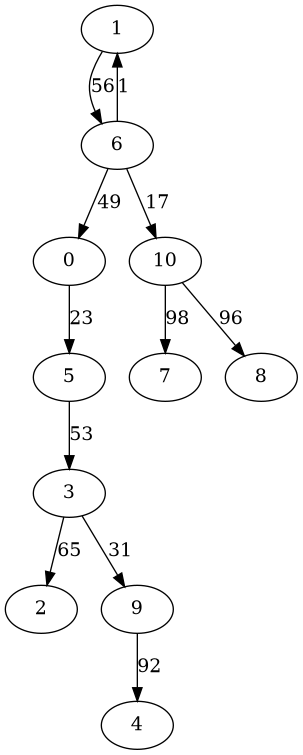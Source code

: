 @startuml
digraph G {
	1 -> 6 [label = 56]
	6 -> 1 [label = 1]
	6 -> 0 [label = 49]
	6 -> 10 [label = 17]
	0 -> 5 [label = 23]
	10 -> 7 [label = 98]
	10 -> 8 [label = 96]
	5 -> 3 [label = 53]
	3 -> 2 [label = 65]
	3 -> 9 [label = 31]
	9 -> 4 [label = 92]
}
@enduml